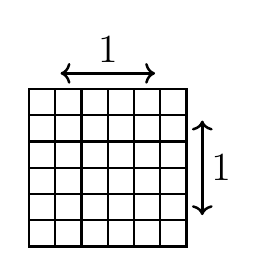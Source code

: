     \begin{tikzpicture}[scale=2, thick]
      % Grid
      \draw[line width=1pt] (0,0) rectangle (1,1);
      \foreach \x in {1/6, 2/6, 3/6, 4/6, 5/6}
        \draw[line width=0.8pt] (\x,0) -- (\x,1);
      \foreach \y in {1/6, 2/6, 3/6, 4/6, 5/6}
        \draw[line width=0.8pt] (0,\y) -- (1,\y);
      % Horizontal arrow + 1
      \draw[<->, line width=0.9pt] (0.2,1.1) -- (0.8,1.1);
      \node at (0.5,1.25) {\Large $1$};
      % Vertical arrow + 1
      \draw[<->, line width=0.9pt] (1.1,0.2) -- (1.1,0.8);
      \node at (1.22,0.5) {\Large $1$};
    \end{tikzpicture}